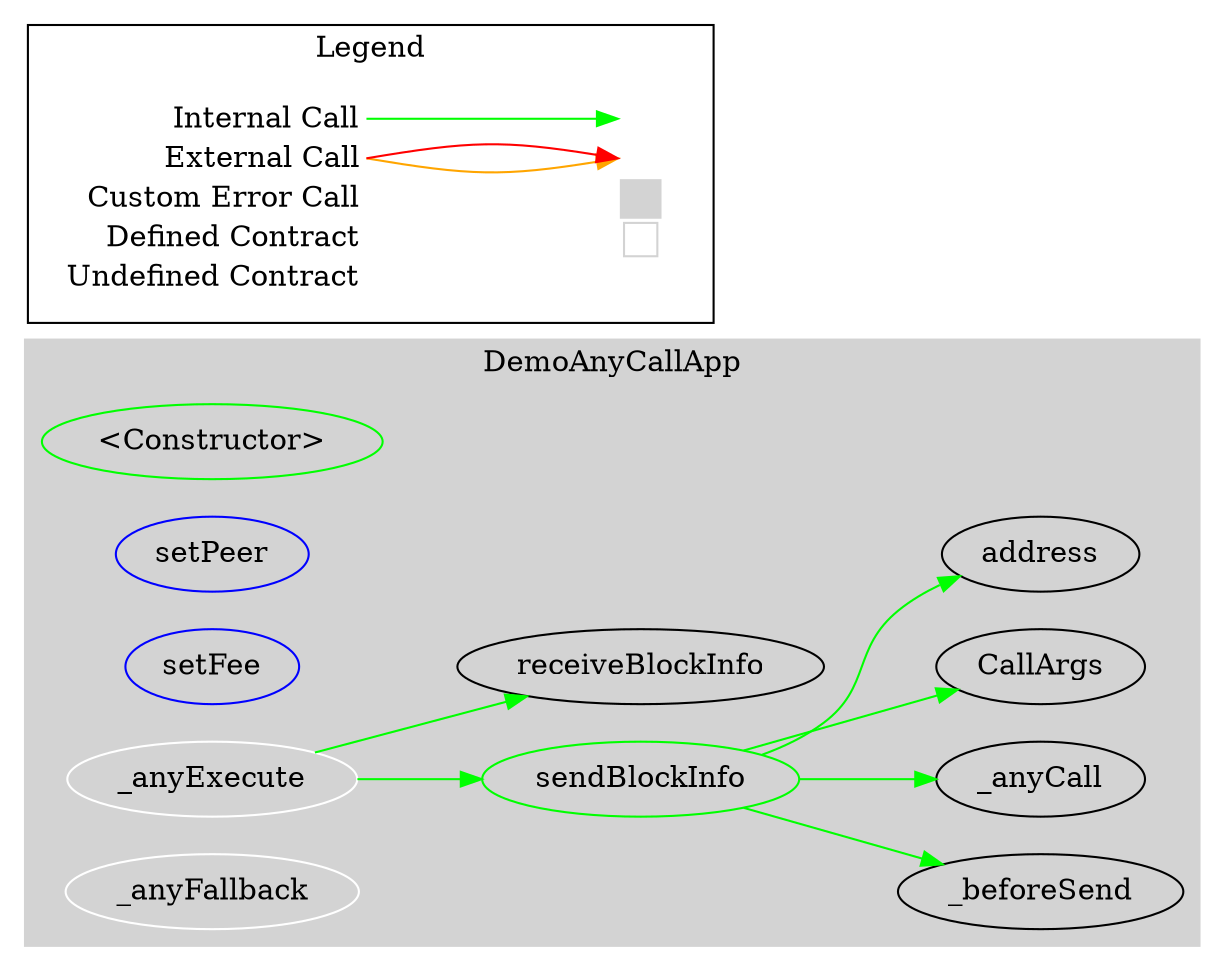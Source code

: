 digraph G {
  graph [ ratio = "auto", page = "100", compound =true ];
subgraph "clusterDemoAnyCallApp" {
  graph [ label = "DemoAnyCallApp", color = "lightgray", style = "filled", bgcolor = "lightgray" ];
  "DemoAnyCallApp.<Constructor>" [ label = "<Constructor>", color = "green" ];
  "DemoAnyCallApp.setPeer" [ label = "setPeer", color = "blue" ];
  "DemoAnyCallApp.setFee" [ label = "setFee", color = "blue" ];
  "DemoAnyCallApp._beforeSend" [ label = "_beforeSend" ];
  "DemoAnyCallApp.sendBlockInfo" [ label = "sendBlockInfo", color = "green" ];
  "DemoAnyCallApp.receiveBlockInfo" [ label = "receiveBlockInfo" ];
  "DemoAnyCallApp._anyExecute" [ label = "_anyExecute", color = "white" ];
  "DemoAnyCallApp._anyFallback" [ label = "_anyFallback", color = "white" ];
  "DemoAnyCallApp._anyCall" [ label = "_anyCall" ];
  "DemoAnyCallApp.CallArgs" [ label = "CallArgs" ];
  "DemoAnyCallApp.address" [ label = "address" ];
}

  "DemoAnyCallApp.sendBlockInfo";
  "DemoAnyCallApp._beforeSend";
  "DemoAnyCallApp._anyCall";
  "DemoAnyCallApp.CallArgs";
  "DemoAnyCallApp.address";
  "DemoAnyCallApp._anyExecute";
  "DemoAnyCallApp.receiveBlockInfo";
  "DemoAnyCallApp.sendBlockInfo" -> "DemoAnyCallApp._beforeSend" [ color = "green" ];
  "DemoAnyCallApp.sendBlockInfo" -> "DemoAnyCallApp._anyCall" [ color = "green" ];
  "DemoAnyCallApp.sendBlockInfo" -> "DemoAnyCallApp.CallArgs" [ color = "green" ];
  "DemoAnyCallApp.sendBlockInfo" -> "DemoAnyCallApp.address" [ color = "green" ];
  "DemoAnyCallApp._anyExecute" -> "DemoAnyCallApp.receiveBlockInfo" [ color = "green" ];
  "DemoAnyCallApp._anyExecute" -> "DemoAnyCallApp.sendBlockInfo" [ color = "green" ];


rankdir=LR
node [shape=plaintext]
subgraph cluster_01 { 
label = "Legend";
key [label=<<table border="0" cellpadding="2" cellspacing="0" cellborder="0">
  <tr><td align="right" port="i1">Internal Call</td></tr>
  <tr><td align="right" port="i2">External Call</td></tr>
  <tr><td align="right" port="i2">Custom Error Call</td></tr>
  <tr><td align="right" port="i3">Defined Contract</td></tr>
  <tr><td align="right" port="i4">Undefined Contract</td></tr>
  </table>>]
key2 [label=<<table border="0" cellpadding="2" cellspacing="0" cellborder="0">
  <tr><td port="i1">&nbsp;&nbsp;&nbsp;</td></tr>
  <tr><td port="i2">&nbsp;&nbsp;&nbsp;</td></tr>
  <tr><td port="i3" bgcolor="lightgray">&nbsp;&nbsp;&nbsp;</td></tr>
  <tr><td port="i4">
    <table border="1" cellborder="0" cellspacing="0" cellpadding="7" color="lightgray">
      <tr>
       <td></td>
      </tr>
     </table>
  </td></tr>
  </table>>]
key:i1:e -> key2:i1:w [color="green"]
key:i2:e -> key2:i2:w [color="orange"]
key:i2:e -> key2:i2:w [color="red"]
}
}

